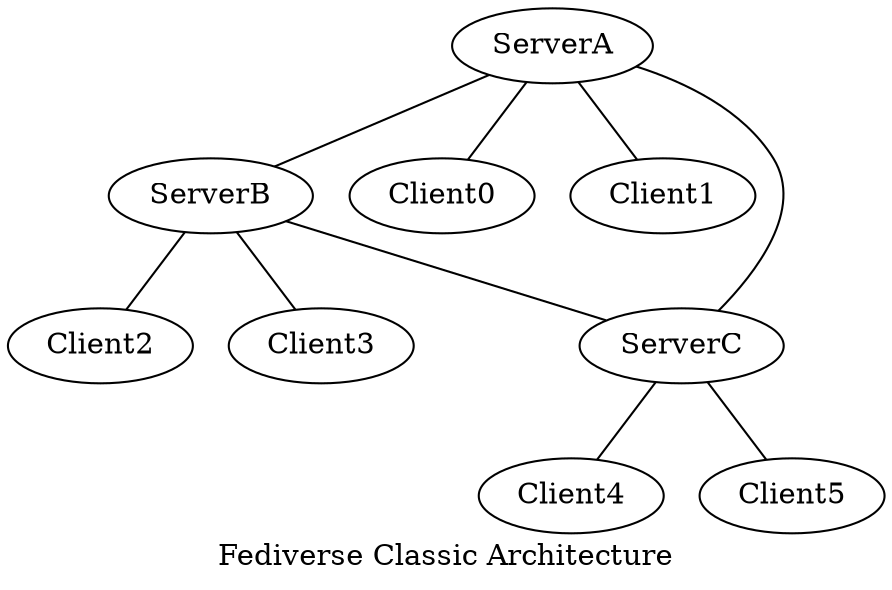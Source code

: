 graph G {
    label = "Fediverse Classic Architecture";

    ServerA, ServerB, ServerC;
    Client0, Client1, Client2, Client3, Client4, Client5;

    ServerA -- ServerB;
    ServerB -- ServerC;
    ServerC -- ServerA;
    ServerA -- {Client0, Client1};
    ServerB -- {Client2, Client3};
    ServerC -- {Client4, Client5};
}
